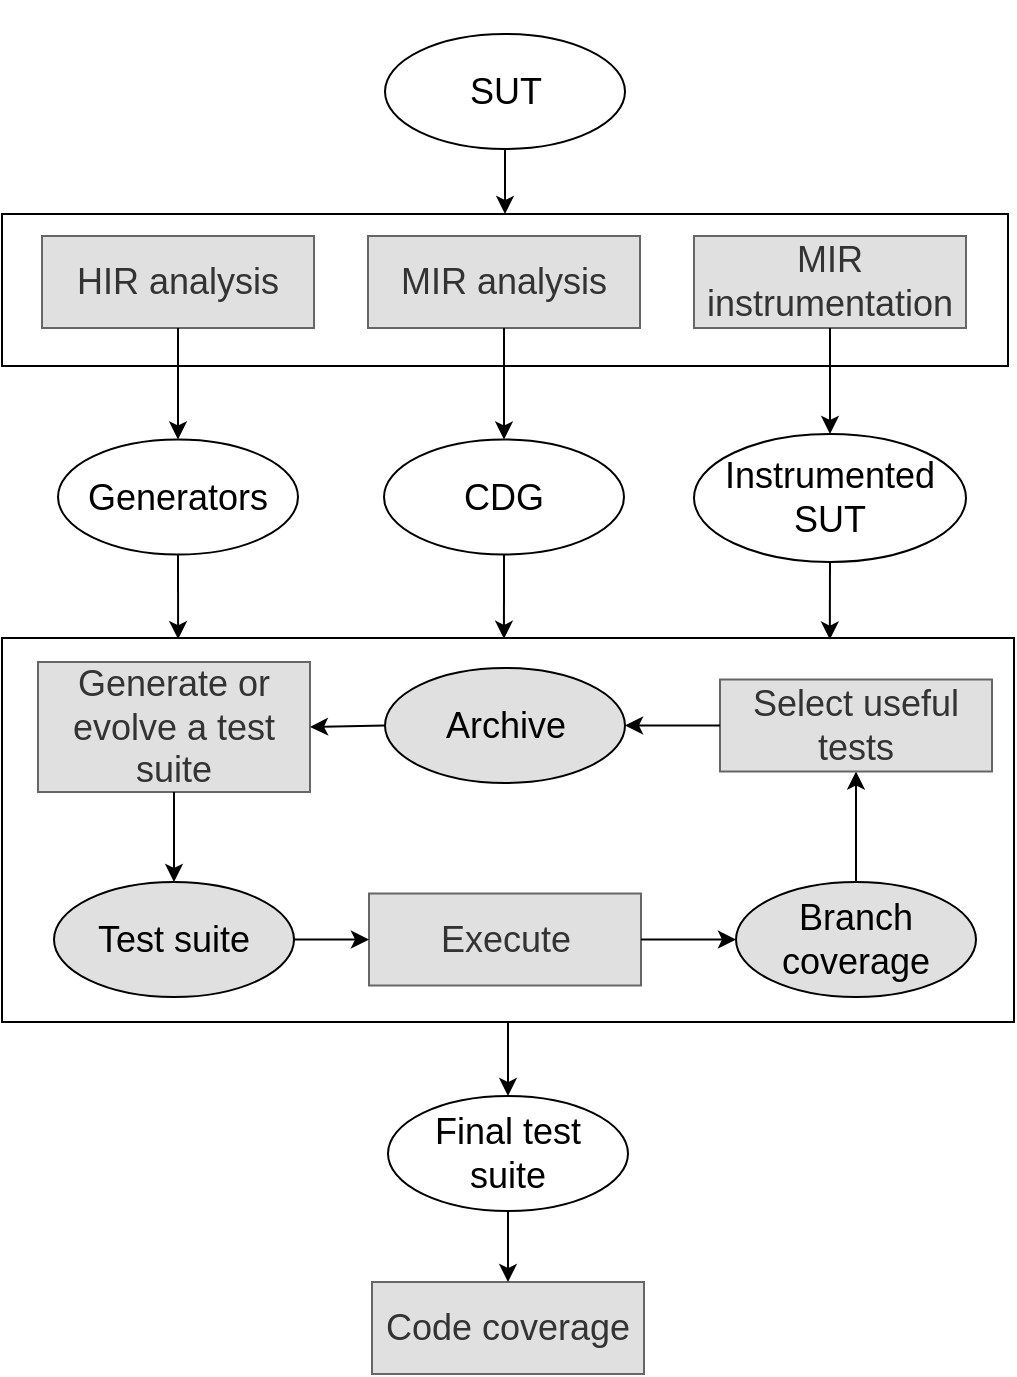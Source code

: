 <mxfile version="16.5.1" type="device"><diagram id="aea-0hNF5eswqHEJXMJY" name="Page-1"><mxGraphModel dx="1106" dy="997" grid="1" gridSize="1" guides="1" tooltips="1" connect="1" arrows="1" fold="1" page="1" pageScale="1" pageWidth="827" pageHeight="1169" math="0" shadow="0"><root><mxCell id="0"/><mxCell id="1" parent="0"/><mxCell id="4YWhcqigS7YIcZBBAi8Y-42" value="&lt;span style=&quot;font-size: 18px&quot;&gt;SUT&lt;/span&gt;" style="ellipse;whiteSpace=wrap;html=1;glass=0;" parent="1" vertex="1"><mxGeometry x="248.5" y="82" width="120" height="57.5" as="geometry"/></mxCell><mxCell id="4YWhcqigS7YIcZBBAi8Y-43" value="" style="rounded=0;whiteSpace=wrap;html=1;glass=0;" parent="1" vertex="1"><mxGeometry x="57" y="172" width="503" height="76" as="geometry"/></mxCell><mxCell id="4YWhcqigS7YIcZBBAi8Y-44" value="" style="endArrow=classic;html=1;exitX=0.5;exitY=1;exitDx=0;exitDy=0;entryX=0.5;entryY=0;entryDx=0;entryDy=0;" parent="1" source="4YWhcqigS7YIcZBBAi8Y-42" target="4YWhcqigS7YIcZBBAi8Y-43" edge="1"><mxGeometry width="50" height="50" relative="1" as="geometry"><mxPoint x="193" y="257" as="sourcePoint"/><mxPoint x="234" y="211" as="targetPoint"/></mxGeometry></mxCell><mxCell id="4YWhcqigS7YIcZBBAi8Y-45" value="&lt;font style=&quot;font-size: 18px&quot;&gt;HIR analysis&lt;/font&gt;" style="rounded=0;whiteSpace=wrap;html=1;glass=0;strokeColor=#666666;fontColor=#333333;fillColor=#E0E0E0;" parent="1" vertex="1"><mxGeometry x="77" y="183" width="136" height="46" as="geometry"/></mxCell><mxCell id="4YWhcqigS7YIcZBBAi8Y-47" value="&lt;font style=&quot;font-size: 18px&quot;&gt;MIR analysis&lt;/font&gt;" style="rounded=0;whiteSpace=wrap;html=1;glass=0;strokeColor=#666666;fontColor=#333333;fillColor=#E0E0E0;" parent="1" vertex="1"><mxGeometry x="240" y="183" width="136" height="46" as="geometry"/></mxCell><mxCell id="4YWhcqigS7YIcZBBAi8Y-48" value="&lt;font style=&quot;font-size: 18px&quot;&gt;MIR instrumentation&lt;/font&gt;" style="rounded=0;whiteSpace=wrap;html=1;glass=0;strokeColor=#666666;fontColor=#333333;fillColor=#E0E0E0;" parent="1" vertex="1"><mxGeometry x="403" y="183" width="136" height="46" as="geometry"/></mxCell><mxCell id="4YWhcqigS7YIcZBBAi8Y-50" value="&lt;span style=&quot;font-size: 18px&quot;&gt;Instrumented SUT&lt;/span&gt;" style="ellipse;whiteSpace=wrap;html=1;glass=0;" parent="1" vertex="1"><mxGeometry x="403" y="282" width="136" height="64" as="geometry"/></mxCell><mxCell id="4YWhcqigS7YIcZBBAi8Y-54" value="&lt;span style=&quot;font-size: 18px&quot;&gt;Generators&lt;/span&gt;" style="ellipse;whiteSpace=wrap;html=1;glass=0;" parent="1" vertex="1"><mxGeometry x="85" y="284.75" width="120" height="57.5" as="geometry"/></mxCell><mxCell id="4YWhcqigS7YIcZBBAi8Y-55" value="&lt;span style=&quot;font-size: 18px&quot;&gt;CDG&lt;/span&gt;" style="ellipse;whiteSpace=wrap;html=1;glass=0;" parent="1" vertex="1"><mxGeometry x="248" y="284.75" width="120" height="57.5" as="geometry"/></mxCell><mxCell id="4YWhcqigS7YIcZBBAi8Y-56" value="" style="endArrow=classic;html=1;entryX=0.5;entryY=0;entryDx=0;entryDy=0;exitX=0.5;exitY=1;exitDx=0;exitDy=0;" parent="1" source="4YWhcqigS7YIcZBBAi8Y-45" target="4YWhcqigS7YIcZBBAi8Y-54" edge="1"><mxGeometry width="50" height="50" relative="1" as="geometry"><mxPoint x="379" y="172" as="sourcePoint"/><mxPoint x="429" y="122" as="targetPoint"/></mxGeometry></mxCell><mxCell id="4YWhcqigS7YIcZBBAi8Y-57" value="" style="endArrow=classic;html=1;exitX=0.5;exitY=1;exitDx=0;exitDy=0;entryX=0.5;entryY=0;entryDx=0;entryDy=0;" parent="1" source="4YWhcqigS7YIcZBBAi8Y-47" target="4YWhcqigS7YIcZBBAi8Y-55" edge="1"><mxGeometry width="50" height="50" relative="1" as="geometry"><mxPoint x="634" y="325" as="sourcePoint"/><mxPoint x="684" y="275" as="targetPoint"/></mxGeometry></mxCell><mxCell id="4YWhcqigS7YIcZBBAi8Y-58" value="" style="endArrow=classic;html=1;exitX=0.5;exitY=1;exitDx=0;exitDy=0;entryX=0.5;entryY=0;entryDx=0;entryDy=0;" parent="1" source="4YWhcqigS7YIcZBBAi8Y-48" target="4YWhcqigS7YIcZBBAi8Y-50" edge="1"><mxGeometry width="50" height="50" relative="1" as="geometry"><mxPoint x="668" y="313" as="sourcePoint"/><mxPoint x="718" y="263" as="targetPoint"/></mxGeometry></mxCell><mxCell id="4YWhcqigS7YIcZBBAi8Y-59" value="" style="rounded=0;whiteSpace=wrap;html=1;glass=0;" parent="1" vertex="1"><mxGeometry x="57" y="384" width="506" height="192" as="geometry"/></mxCell><mxCell id="4YWhcqigS7YIcZBBAi8Y-60" value="&lt;font style=&quot;font-size: 18px&quot;&gt;Generate or evolve a test suite&lt;/font&gt;" style="rounded=0;whiteSpace=wrap;html=1;glass=0;strokeColor=#666666;fontColor=#333333;fillColor=#E0E0E0;" parent="1" vertex="1"><mxGeometry x="75" y="396" width="136" height="65" as="geometry"/></mxCell><mxCell id="4YWhcqigS7YIcZBBAi8Y-61" value="" style="endArrow=classic;html=1;exitX=0.5;exitY=1;exitDx=0;exitDy=0;entryX=0.174;entryY=0.003;entryDx=0;entryDy=0;entryPerimeter=0;" parent="1" source="4YWhcqigS7YIcZBBAi8Y-54" target="4YWhcqigS7YIcZBBAi8Y-59" edge="1"><mxGeometry width="50" height="50" relative="1" as="geometry"><mxPoint x="381" y="362" as="sourcePoint"/><mxPoint x="431" y="312" as="targetPoint"/></mxGeometry></mxCell><mxCell id="4YWhcqigS7YIcZBBAi8Y-65" value="" style="endArrow=classic;html=1;exitX=0.5;exitY=1;exitDx=0;exitDy=0;entryX=0.496;entryY=0.002;entryDx=0;entryDy=0;entryPerimeter=0;" parent="1" source="4YWhcqigS7YIcZBBAi8Y-55" target="4YWhcqigS7YIcZBBAi8Y-59" edge="1"><mxGeometry width="50" height="50" relative="1" as="geometry"><mxPoint x="308.16" y="349.0" as="sourcePoint"/><mxPoint x="309" y="385" as="targetPoint"/></mxGeometry></mxCell><mxCell id="4YWhcqigS7YIcZBBAi8Y-66" value="" style="endArrow=classic;html=1;exitX=0.5;exitY=1;exitDx=0;exitDy=0;entryX=0.818;entryY=0.004;entryDx=0;entryDy=0;entryPerimeter=0;" parent="1" source="4YWhcqigS7YIcZBBAi8Y-50" target="4YWhcqigS7YIcZBBAi8Y-59" edge="1"><mxGeometry width="50" height="50" relative="1" as="geometry"><mxPoint x="474" y="351" as="sourcePoint"/><mxPoint x="474.044" y="393.266" as="targetPoint"/></mxGeometry></mxCell><mxCell id="4YWhcqigS7YIcZBBAi8Y-68" value="&lt;span style=&quot;font-size: 18px&quot;&gt;Test suite&lt;/span&gt;" style="ellipse;whiteSpace=wrap;html=1;glass=0;fillColor=#E0E0E0;" parent="1" vertex="1"><mxGeometry x="83" y="506" width="120" height="57.5" as="geometry"/></mxCell><mxCell id="4YWhcqigS7YIcZBBAi8Y-70" value="&lt;font style=&quot;font-size: 18px&quot;&gt;Execute&lt;/font&gt;" style="rounded=0;whiteSpace=wrap;html=1;glass=0;strokeColor=#666666;fontColor=#333333;fillColor=#E0E0E0;" parent="1" vertex="1"><mxGeometry x="240.5" y="511.75" width="136" height="46" as="geometry"/></mxCell><mxCell id="4YWhcqigS7YIcZBBAi8Y-71" value="" style="endArrow=classic;html=1;exitX=1;exitY=0.5;exitDx=0;exitDy=0;entryX=0;entryY=0.5;entryDx=0;entryDy=0;" parent="1" source="4YWhcqigS7YIcZBBAi8Y-68" target="4YWhcqigS7YIcZBBAi8Y-70" edge="1"><mxGeometry width="50" height="50" relative="1" as="geometry"><mxPoint x="40" y="354" as="sourcePoint"/><mxPoint x="90" y="304" as="targetPoint"/></mxGeometry></mxCell><mxCell id="4YWhcqigS7YIcZBBAi8Y-73" value="&lt;span style=&quot;font-size: 18px&quot;&gt;Branch coverage&lt;/span&gt;" style="ellipse;whiteSpace=wrap;html=1;glass=0;fillColor=#E0E0E0;" parent="1" vertex="1"><mxGeometry x="424" y="506" width="120" height="57.5" as="geometry"/></mxCell><mxCell id="4YWhcqigS7YIcZBBAi8Y-74" value="" style="endArrow=classic;html=1;exitX=1;exitY=0.5;exitDx=0;exitDy=0;entryX=0;entryY=0.5;entryDx=0;entryDy=0;" parent="1" source="4YWhcqigS7YIcZBBAi8Y-70" target="4YWhcqigS7YIcZBBAi8Y-73" edge="1"><mxGeometry width="50" height="50" relative="1" as="geometry"><mxPoint x="69" y="369" as="sourcePoint"/><mxPoint x="119" y="319" as="targetPoint"/></mxGeometry></mxCell><mxCell id="4YWhcqigS7YIcZBBAi8Y-75" value="" style="endArrow=classic;html=1;entryX=0.5;entryY=0;entryDx=0;entryDy=0;exitX=0.5;exitY=1;exitDx=0;exitDy=0;" parent="1" source="4YWhcqigS7YIcZBBAi8Y-60" target="4YWhcqigS7YIcZBBAi8Y-68" edge="1"><mxGeometry width="50" height="50" relative="1" as="geometry"><mxPoint x="39" y="341" as="sourcePoint"/><mxPoint x="89" y="291" as="targetPoint"/></mxGeometry></mxCell><mxCell id="4YWhcqigS7YIcZBBAi8Y-77" value="" style="endArrow=classic;html=1;exitX=0.5;exitY=0;exitDx=0;exitDy=0;entryX=0.5;entryY=1;entryDx=0;entryDy=0;" parent="1" source="4YWhcqigS7YIcZBBAi8Y-73" target="4YWhcqigS7YIcZBBAi8Y-78" edge="1"><mxGeometry width="50" height="50" relative="1" as="geometry"><mxPoint x="634" y="572" as="sourcePoint"/><mxPoint x="484" y="452" as="targetPoint"/></mxGeometry></mxCell><mxCell id="4YWhcqigS7YIcZBBAi8Y-78" value="&lt;font style=&quot;font-size: 18px&quot;&gt;Select useful tests&lt;/font&gt;" style="rounded=0;whiteSpace=wrap;html=1;glass=0;strokeColor=#666666;fontColor=#333333;fillColor=#E0E0E0;" parent="1" vertex="1"><mxGeometry x="416" y="404.75" width="136" height="46" as="geometry"/></mxCell><mxCell id="4YWhcqigS7YIcZBBAi8Y-81" value="&lt;span style=&quot;font-size: 18px&quot;&gt;Archive&lt;/span&gt;" style="ellipse;whiteSpace=wrap;html=1;glass=0;fillColor=#E0E0E0;" parent="1" vertex="1"><mxGeometry x="248.5" y="399" width="120" height="57.5" as="geometry"/></mxCell><mxCell id="4YWhcqigS7YIcZBBAi8Y-82" value="" style="endArrow=classic;html=1;exitX=0;exitY=0.5;exitDx=0;exitDy=0;entryX=1;entryY=0.5;entryDx=0;entryDy=0;" parent="1" source="4YWhcqigS7YIcZBBAi8Y-78" target="4YWhcqigS7YIcZBBAi8Y-81" edge="1"><mxGeometry width="50" height="50" relative="1" as="geometry"><mxPoint x="632" y="459" as="sourcePoint"/><mxPoint x="682" y="409" as="targetPoint"/></mxGeometry></mxCell><mxCell id="4YWhcqigS7YIcZBBAi8Y-83" value="" style="endArrow=classic;html=1;exitX=0;exitY=0.5;exitDx=0;exitDy=0;entryX=1;entryY=0.5;entryDx=0;entryDy=0;" parent="1" source="4YWhcqigS7YIcZBBAi8Y-81" target="4YWhcqigS7YIcZBBAi8Y-60" edge="1"><mxGeometry width="50" height="50" relative="1" as="geometry"><mxPoint x="42" y="389" as="sourcePoint"/><mxPoint x="92" y="339" as="targetPoint"/></mxGeometry></mxCell><mxCell id="4YWhcqigS7YIcZBBAi8Y-85" value="&lt;span style=&quot;font-size: 18px&quot;&gt;Final test &lt;br&gt;suite&lt;/span&gt;" style="ellipse;whiteSpace=wrap;html=1;glass=0;" parent="1" vertex="1"><mxGeometry x="250" y="613" width="120" height="57.5" as="geometry"/></mxCell><mxCell id="4YWhcqigS7YIcZBBAi8Y-86" value="" style="endArrow=classic;html=1;exitX=0.5;exitY=1;exitDx=0;exitDy=0;entryX=0.5;entryY=0;entryDx=0;entryDy=0;" parent="1" source="4YWhcqigS7YIcZBBAi8Y-59" target="4YWhcqigS7YIcZBBAi8Y-85" edge="1"><mxGeometry width="50" height="50" relative="1" as="geometry"><mxPoint x="489" y="675" as="sourcePoint"/><mxPoint x="539" y="625" as="targetPoint"/></mxGeometry></mxCell><mxCell id="4YWhcqigS7YIcZBBAi8Y-88" value="&lt;span style=&quot;font-size: 18px&quot;&gt;Code coverage&lt;/span&gt;" style="rounded=0;whiteSpace=wrap;html=1;glass=0;strokeColor=#666666;fontColor=#333333;fillColor=#E0E0E0;" parent="1" vertex="1"><mxGeometry x="242" y="706" width="136" height="46" as="geometry"/></mxCell><mxCell id="4YWhcqigS7YIcZBBAi8Y-89" value="" style="endArrow=classic;html=1;exitX=0.5;exitY=1;exitDx=0;exitDy=0;entryX=0.5;entryY=0;entryDx=0;entryDy=0;" parent="1" source="4YWhcqigS7YIcZBBAi8Y-85" target="4YWhcqigS7YIcZBBAi8Y-88" edge="1"><mxGeometry width="50" height="50" relative="1" as="geometry"><mxPoint x="451" y="718" as="sourcePoint"/><mxPoint x="501" y="668" as="targetPoint"/></mxGeometry></mxCell><mxCell id="wXPTn-Z1uzqYupSiBJlS-1" value="" style="rounded=0;whiteSpace=wrap;html=1;fillColor=none;strokeColor=none;" vertex="1" parent="1"><mxGeometry x="255" y="65" width="106" height="13" as="geometry"/></mxCell></root></mxGraphModel></diagram></mxfile>
